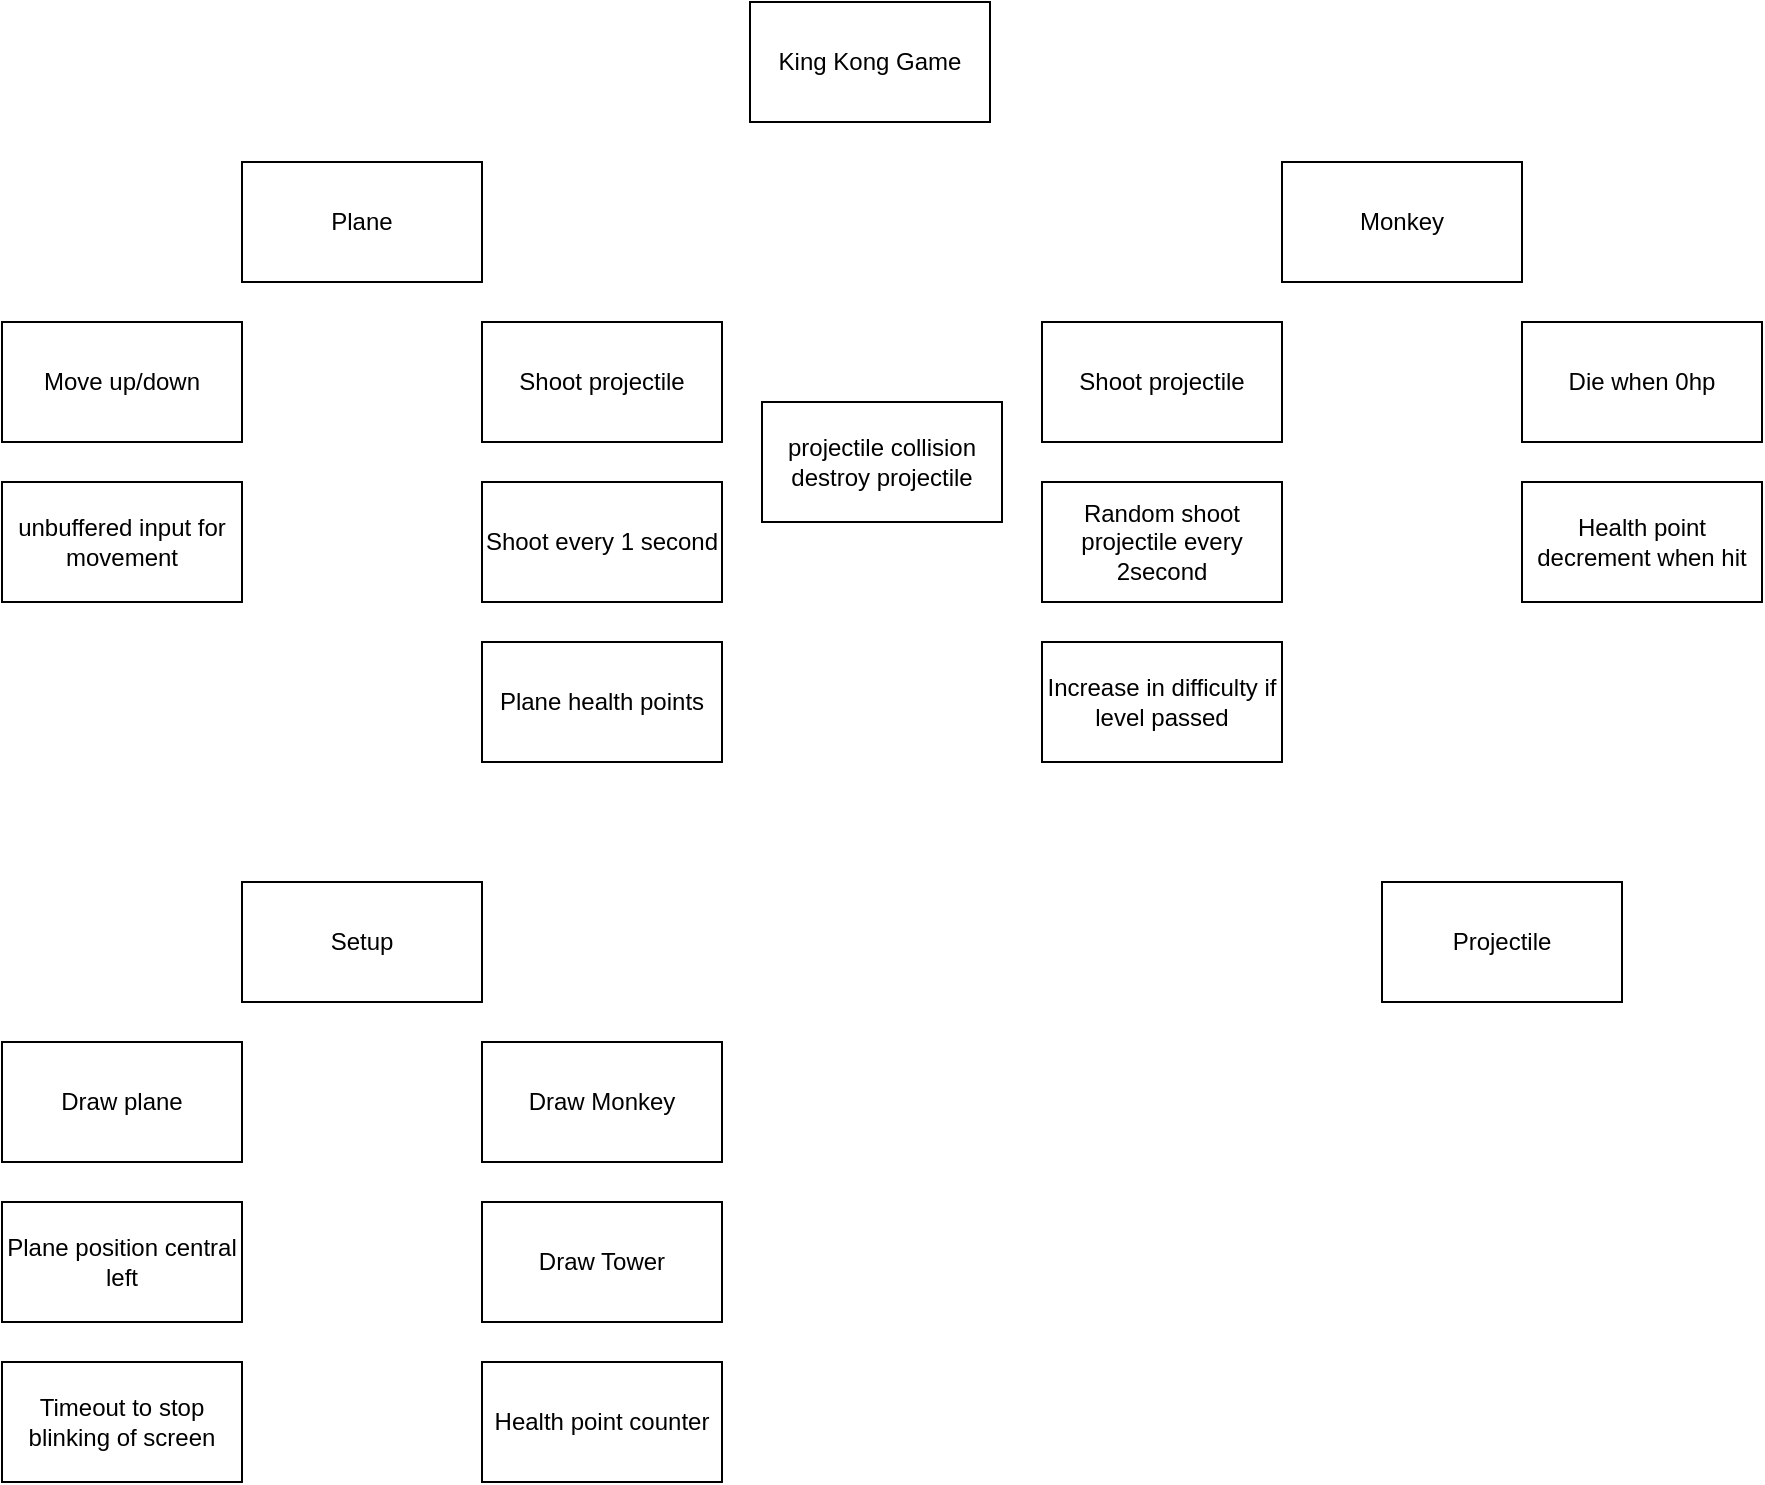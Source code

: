 <mxfile>
    <diagram id="S39XCHJVu1nrsMYLVQRZ" name="Page-1">
        <mxGraphModel dx="1086" dy="604" grid="1" gridSize="10" guides="1" tooltips="1" connect="1" arrows="1" fold="1" page="1" pageScale="1" pageWidth="827" pageHeight="1169" math="0" shadow="0">
            <root>
                <mxCell id="0"/>
                <mxCell id="1" parent="0"/>
                <mxCell id="oAF6cHtIotEbACqlXtov-1" value="Plane" style="rounded=0;whiteSpace=wrap;html=1;" parent="1" vertex="1">
                    <mxGeometry x="160" y="120" width="120" height="60" as="geometry"/>
                </mxCell>
                <mxCell id="oAF6cHtIotEbACqlXtov-2" value="King Kong Game" style="rounded=0;whiteSpace=wrap;html=1;" parent="1" vertex="1">
                    <mxGeometry x="414" y="40" width="120" height="60" as="geometry"/>
                </mxCell>
                <mxCell id="oAF6cHtIotEbACqlXtov-3" value="Monkey" style="whiteSpace=wrap;html=1;" parent="1" vertex="1">
                    <mxGeometry x="680" y="120" width="120" height="60" as="geometry"/>
                </mxCell>
                <mxCell id="oAF6cHtIotEbACqlXtov-4" value="Move up/down" style="whiteSpace=wrap;html=1;" parent="1" vertex="1">
                    <mxGeometry x="40" y="200" width="120" height="60" as="geometry"/>
                </mxCell>
                <mxCell id="oAF6cHtIotEbACqlXtov-5" value="Shoot projectile" style="whiteSpace=wrap;html=1;" parent="1" vertex="1">
                    <mxGeometry x="280" y="200" width="120" height="60" as="geometry"/>
                </mxCell>
                <mxCell id="oAF6cHtIotEbACqlXtov-6" value="Shoot projectile" style="whiteSpace=wrap;html=1;" parent="1" vertex="1">
                    <mxGeometry x="560" y="200" width="120" height="60" as="geometry"/>
                </mxCell>
                <mxCell id="oAF6cHtIotEbACqlXtov-7" value="Die when 0hp" style="whiteSpace=wrap;html=1;" parent="1" vertex="1">
                    <mxGeometry x="800" y="200" width="120" height="60" as="geometry"/>
                </mxCell>
                <mxCell id="oAF6cHtIotEbACqlXtov-8" value="Shoot every 1 second" style="whiteSpace=wrap;html=1;" parent="1" vertex="1">
                    <mxGeometry x="280" y="280" width="120" height="60" as="geometry"/>
                </mxCell>
                <mxCell id="oAF6cHtIotEbACqlXtov-9" value="unbuffered input for movement" style="whiteSpace=wrap;html=1;" parent="1" vertex="1">
                    <mxGeometry x="40" y="280" width="120" height="60" as="geometry"/>
                </mxCell>
                <mxCell id="oAF6cHtIotEbACqlXtov-10" value="Random shoot projectile every 2second" style="whiteSpace=wrap;html=1;" parent="1" vertex="1">
                    <mxGeometry x="560" y="280" width="120" height="60" as="geometry"/>
                </mxCell>
                <mxCell id="oAF6cHtIotEbACqlXtov-11" value="Health point decrement when hit" style="whiteSpace=wrap;html=1;" parent="1" vertex="1">
                    <mxGeometry x="800" y="280" width="120" height="60" as="geometry"/>
                </mxCell>
                <mxCell id="oAF6cHtIotEbACqlXtov-12" value="projectile collision destroy projectile" style="whiteSpace=wrap;html=1;" parent="1" vertex="1">
                    <mxGeometry x="420" y="240" width="120" height="60" as="geometry"/>
                </mxCell>
                <mxCell id="oAF6cHtIotEbACqlXtov-13" value="Setup" style="whiteSpace=wrap;html=1;" parent="1" vertex="1">
                    <mxGeometry x="160" y="480" width="120" height="60" as="geometry"/>
                </mxCell>
                <mxCell id="oAF6cHtIotEbACqlXtov-14" value="Draw Monkey" style="whiteSpace=wrap;html=1;" parent="1" vertex="1">
                    <mxGeometry x="280" y="560" width="120" height="60" as="geometry"/>
                </mxCell>
                <mxCell id="oAF6cHtIotEbACqlXtov-15" value="Draw plane" style="whiteSpace=wrap;html=1;" parent="1" vertex="1">
                    <mxGeometry x="40" y="560" width="120" height="60" as="geometry"/>
                </mxCell>
                <mxCell id="oAF6cHtIotEbACqlXtov-17" value="Plane position central left" style="whiteSpace=wrap;html=1;" parent="1" vertex="1">
                    <mxGeometry x="40" y="640" width="120" height="60" as="geometry"/>
                </mxCell>
                <mxCell id="oAF6cHtIotEbACqlXtov-18" value="Draw Tower" style="whiteSpace=wrap;html=1;" parent="1" vertex="1">
                    <mxGeometry x="280" y="640" width="120" height="60" as="geometry"/>
                </mxCell>
                <mxCell id="oAF6cHtIotEbACqlXtov-19" value="Increase in difficulty if level passed" style="whiteSpace=wrap;html=1;" parent="1" vertex="1">
                    <mxGeometry x="560" y="360" width="120" height="60" as="geometry"/>
                </mxCell>
                <mxCell id="oAF6cHtIotEbACqlXtov-20" value="Timeout to stop blinking of screen" style="whiteSpace=wrap;html=1;" parent="1" vertex="1">
                    <mxGeometry x="40" y="720" width="120" height="60" as="geometry"/>
                </mxCell>
                <mxCell id="oAF6cHtIotEbACqlXtov-21" value="Health point counter" style="whiteSpace=wrap;html=1;" parent="1" vertex="1">
                    <mxGeometry x="280" y="720" width="120" height="60" as="geometry"/>
                </mxCell>
                <mxCell id="2" value="Plane health points" style="whiteSpace=wrap;html=1;" parent="1" vertex="1">
                    <mxGeometry x="280" y="360" width="120" height="60" as="geometry"/>
                </mxCell>
                <mxCell id="3" value="Projectile" style="whiteSpace=wrap;html=1;" vertex="1" parent="1">
                    <mxGeometry x="730" y="480" width="120" height="60" as="geometry"/>
                </mxCell>
            </root>
        </mxGraphModel>
    </diagram>
</mxfile>
